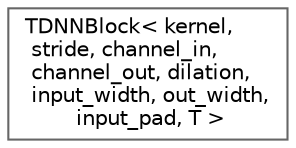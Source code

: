 digraph "Graphical Class Hierarchy"
{
 // LATEX_PDF_SIZE
  bgcolor="transparent";
  edge [fontname=Helvetica,fontsize=10,labelfontname=Helvetica,labelfontsize=10];
  node [fontname=Helvetica,fontsize=10,shape=box,height=0.2,width=0.4];
  rankdir="LR";
  Node0 [id="Node000000",label="TDNNBlock\< kernel,\l stride, channel_in,\l channel_out, dilation,\l input_width, out_width,\l input_pad, T \>",height=0.2,width=0.4,color="grey40", fillcolor="white", style="filled",URL="$class_t_d_n_n_block.html",tooltip="TDNNBlock."];
}
